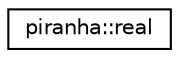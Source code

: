 digraph "Graphical Class Hierarchy"
{
  edge [fontname="Helvetica",fontsize="10",labelfontname="Helvetica",labelfontsize="10"];
  node [fontname="Helvetica",fontsize="10",shape=record];
  rankdir="LR";
  Node0 [label="piranha::real",height=0.2,width=0.4,color="black", fillcolor="white", style="filled",URL="$classpiranha_1_1real.html",tooltip="Arbitrary precision floating-point class. "];
}
